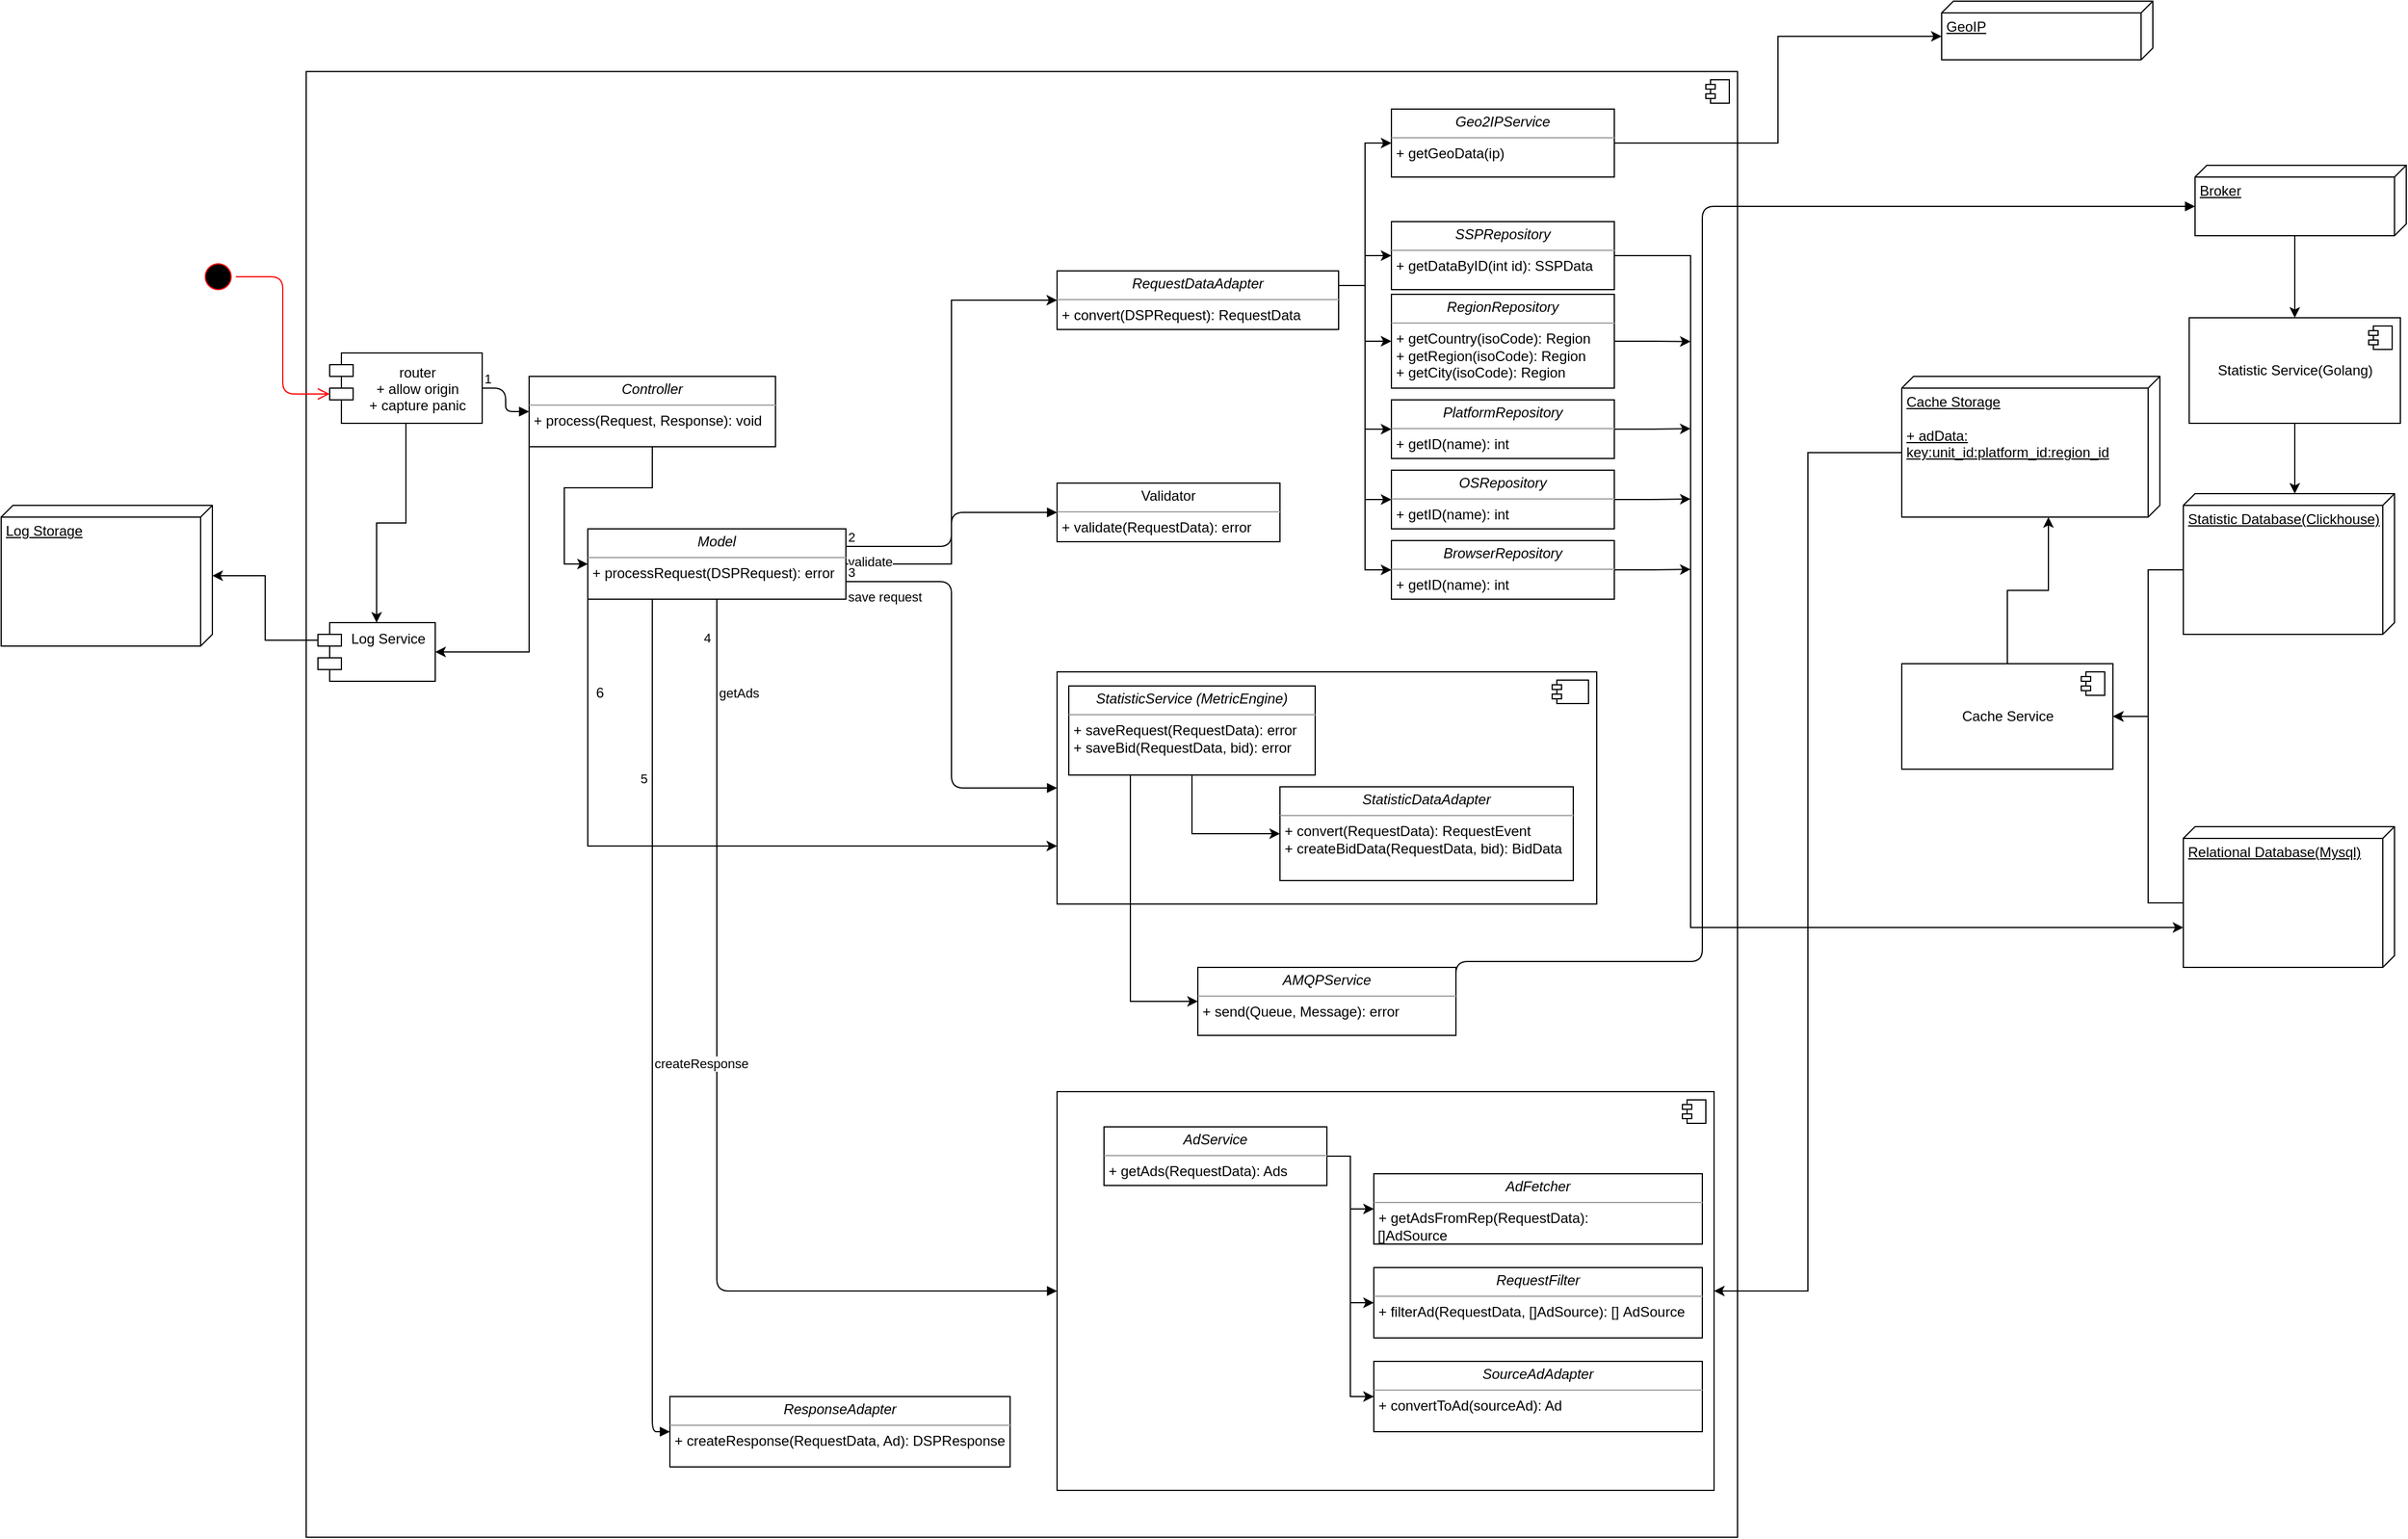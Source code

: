 <mxfile version="13.7.1" type="github">
  <diagram id="_6A_MofZoJqb9-K2ubUA" name="Page-1">
    <mxGraphModel dx="1892" dy="1098" grid="1" gridSize="10" guides="1" tooltips="1" connect="1" arrows="1" fold="1" page="1" pageScale="1" pageWidth="1169" pageHeight="1654" math="0" shadow="0">
      <root>
        <mxCell id="0" />
        <mxCell id="1" parent="0" />
        <mxCell id="Su5M8FXNA-eXvBgqJbmv-3" value="" style="html=1;dropTarget=0;" parent="1" vertex="1">
          <mxGeometry x="270" y="80" width="1220" height="1250" as="geometry" />
        </mxCell>
        <mxCell id="Su5M8FXNA-eXvBgqJbmv-4" value="" style="shape=component;jettyWidth=8;jettyHeight=4;" parent="Su5M8FXNA-eXvBgqJbmv-3" vertex="1">
          <mxGeometry x="1" width="20" height="20" relative="1" as="geometry">
            <mxPoint x="-27" y="7" as="offset" />
          </mxGeometry>
        </mxCell>
        <mxCell id="xfa6XxT6QD6CS2kDUgFH-5" style="edgeStyle=orthogonalEdgeStyle;rounded=0;orthogonalLoop=1;jettySize=auto;html=1;exitX=0.5;exitY=1;exitDx=0;exitDy=0;entryX=0.5;entryY=0;entryDx=0;entryDy=0;" edge="1" parent="1" source="Su5M8FXNA-eXvBgqJbmv-5" target="xfa6XxT6QD6CS2kDUgFH-4">
          <mxGeometry relative="1" as="geometry" />
        </mxCell>
        <mxCell id="Su5M8FXNA-eXvBgqJbmv-5" value="router&#xa;+ allow origin&#xa;+ capture panic" style="shape=module;align=right;spacingLeft=20;align=center;verticalAlign=middle;fontStyle=0;labelPosition=center;verticalLabelPosition=middle;" parent="1" vertex="1">
          <mxGeometry x="290" y="320" width="130" height="60" as="geometry" />
        </mxCell>
        <mxCell id="Su5M8FXNA-eXvBgqJbmv-9" value="&lt;p style=&quot;margin: 0px ; margin-top: 4px ; text-align: center&quot;&gt;Validator&lt;/p&gt;&lt;hr size=&quot;1&quot;&gt;&lt;p style=&quot;margin: 0px ; margin-left: 4px&quot;&gt;&lt;/p&gt;&lt;p style=&quot;margin: 0px ; margin-left: 4px&quot;&gt;+ validate(RequestData): error&lt;br&gt;&lt;br&gt;&lt;/p&gt;" style="verticalAlign=top;align=left;overflow=fill;fontSize=12;fontFamily=Helvetica;html=1;" parent="1" vertex="1">
          <mxGeometry x="910" y="431" width="190" height="50" as="geometry" />
        </mxCell>
        <mxCell id="xfa6XxT6QD6CS2kDUgFH-54" style="edgeStyle=orthogonalEdgeStyle;rounded=0;orthogonalLoop=1;jettySize=auto;html=1;exitX=1;exitY=0.5;exitDx=0;exitDy=0;entryX=0;entryY=0.5;entryDx=0;entryDy=0;" edge="1" parent="1" source="Su5M8FXNA-eXvBgqJbmv-10" target="xfa6XxT6QD6CS2kDUgFH-53">
          <mxGeometry relative="1" as="geometry" />
        </mxCell>
        <mxCell id="xfa6XxT6QD6CS2kDUgFH-71" style="edgeStyle=orthogonalEdgeStyle;rounded=0;orthogonalLoop=1;jettySize=auto;html=1;exitX=0;exitY=1;exitDx=0;exitDy=0;entryX=0;entryY=0.75;entryDx=0;entryDy=0;" edge="1" parent="1" source="Su5M8FXNA-eXvBgqJbmv-10" target="xfa6XxT6QD6CS2kDUgFH-13">
          <mxGeometry relative="1" as="geometry" />
        </mxCell>
        <mxCell id="Su5M8FXNA-eXvBgqJbmv-10" value="&lt;p style=&quot;margin: 0px ; margin-top: 4px ; text-align: center&quot;&gt;&lt;i&gt;Model&lt;/i&gt;&lt;/p&gt;&lt;hr size=&quot;1&quot;&gt;&lt;p style=&quot;margin: 0px ; margin-left: 4px&quot;&gt;+ processRequest(DSPRequest): error&lt;br&gt;&lt;br&gt;&lt;/p&gt;" style="verticalAlign=top;align=left;overflow=fill;fontSize=12;fontFamily=Helvetica;html=1;" parent="1" vertex="1">
          <mxGeometry x="510" y="470" width="220" height="60" as="geometry" />
        </mxCell>
        <mxCell id="Su5M8FXNA-eXvBgqJbmv-11" value="" style="endArrow=block;endFill=1;html=1;edgeStyle=orthogonalEdgeStyle;align=left;verticalAlign=top;" parent="1" source="Su5M8FXNA-eXvBgqJbmv-5" target="xfa6XxT6QD6CS2kDUgFH-7" edge="1">
          <mxGeometry x="-1" relative="1" as="geometry">
            <mxPoint x="470" y="520" as="sourcePoint" />
            <mxPoint x="630" y="520" as="targetPoint" />
          </mxGeometry>
        </mxCell>
        <mxCell id="Su5M8FXNA-eXvBgqJbmv-12" value="1" style="edgeLabel;resizable=0;html=1;align=left;verticalAlign=bottom;" parent="Su5M8FXNA-eXvBgqJbmv-11" connectable="0" vertex="1">
          <mxGeometry x="-1" relative="1" as="geometry" />
        </mxCell>
        <mxCell id="Su5M8FXNA-eXvBgqJbmv-22" value="validate" style="endArrow=block;endFill=1;html=1;edgeStyle=orthogonalEdgeStyle;align=left;verticalAlign=top;exitX=1;exitY=0.25;exitDx=0;exitDy=0;entryX=0;entryY=0.5;entryDx=0;entryDy=0;" parent="1" source="Su5M8FXNA-eXvBgqJbmv-10" target="Su5M8FXNA-eXvBgqJbmv-9" edge="1">
          <mxGeometry x="-1" relative="1" as="geometry">
            <mxPoint x="470" y="560" as="sourcePoint" />
            <mxPoint x="630" y="560" as="targetPoint" />
          </mxGeometry>
        </mxCell>
        <mxCell id="Su5M8FXNA-eXvBgqJbmv-23" value="2" style="edgeLabel;resizable=0;html=1;align=left;verticalAlign=bottom;" parent="Su5M8FXNA-eXvBgqJbmv-22" connectable="0" vertex="1">
          <mxGeometry x="-1" relative="1" as="geometry" />
        </mxCell>
        <mxCell id="Su5M8FXNA-eXvBgqJbmv-25" value="save request" style="endArrow=block;endFill=1;html=1;edgeStyle=orthogonalEdgeStyle;align=left;verticalAlign=top;exitX=1;exitY=0.75;exitDx=0;exitDy=0;entryX=0;entryY=0.5;entryDx=0;entryDy=0;" parent="1" source="Su5M8FXNA-eXvBgqJbmv-10" target="xfa6XxT6QD6CS2kDUgFH-13" edge="1">
          <mxGeometry x="-1" relative="1" as="geometry">
            <mxPoint x="470" y="560" as="sourcePoint" />
            <mxPoint x="890" y="495" as="targetPoint" />
          </mxGeometry>
        </mxCell>
        <mxCell id="Su5M8FXNA-eXvBgqJbmv-26" value="3" style="edgeLabel;resizable=0;html=1;align=left;verticalAlign=bottom;" parent="Su5M8FXNA-eXvBgqJbmv-25" connectable="0" vertex="1">
          <mxGeometry x="-1" relative="1" as="geometry" />
        </mxCell>
        <mxCell id="Su5M8FXNA-eXvBgqJbmv-28" value="getAds" style="endArrow=block;endFill=1;html=1;edgeStyle=orthogonalEdgeStyle;align=left;verticalAlign=top;exitX=0.5;exitY=1;exitDx=0;exitDy=0;entryX=0;entryY=0.5;entryDx=0;entryDy=0;" parent="1" source="Su5M8FXNA-eXvBgqJbmv-10" target="xfa6XxT6QD6CS2kDUgFH-22" edge="1">
          <mxGeometry x="-0.848" relative="1" as="geometry">
            <mxPoint x="470" y="560" as="sourcePoint" />
            <mxPoint x="730" y="674.5" as="targetPoint" />
            <mxPoint as="offset" />
          </mxGeometry>
        </mxCell>
        <mxCell id="Su5M8FXNA-eXvBgqJbmv-29" value="4" style="edgeLabel;resizable=0;html=1;align=left;verticalAlign=bottom;" parent="Su5M8FXNA-eXvBgqJbmv-28" connectable="0" vertex="1">
          <mxGeometry x="-1" relative="1" as="geometry">
            <mxPoint x="-13" y="41" as="offset" />
          </mxGeometry>
        </mxCell>
        <mxCell id="Su5M8FXNA-eXvBgqJbmv-30" value="&lt;p style=&quot;margin: 0px ; margin-top: 4px ; text-align: center&quot;&gt;&lt;i&gt;ResponseAdapter&lt;/i&gt;&lt;/p&gt;&lt;hr size=&quot;1&quot;&gt;&lt;p style=&quot;margin: 0px ; margin-left: 4px&quot;&gt;+ createResponse(RequestData, Ad): DSPResponse&lt;br&gt;&lt;/p&gt;" style="verticalAlign=top;align=left;overflow=fill;fontSize=12;fontFamily=Helvetica;html=1;" parent="1" vertex="1">
          <mxGeometry x="580" y="1210" width="290" height="60" as="geometry" />
        </mxCell>
        <mxCell id="Su5M8FXNA-eXvBgqJbmv-31" value="createResponse" style="endArrow=block;endFill=1;html=1;edgeStyle=orthogonalEdgeStyle;align=left;verticalAlign=top;exitX=0.25;exitY=1;exitDx=0;exitDy=0;entryX=0;entryY=0.5;entryDx=0;entryDy=0;" parent="1" source="Su5M8FXNA-eXvBgqJbmv-10" target="Su5M8FXNA-eXvBgqJbmv-30" edge="1">
          <mxGeometry x="0.055" relative="1" as="geometry">
            <mxPoint x="480" y="560" as="sourcePoint" />
            <mxPoint x="640" y="560" as="targetPoint" />
            <mxPoint as="offset" />
          </mxGeometry>
        </mxCell>
        <mxCell id="Su5M8FXNA-eXvBgqJbmv-32" value="5" style="edgeLabel;resizable=0;html=1;align=left;verticalAlign=bottom;" parent="Su5M8FXNA-eXvBgqJbmv-31" connectable="0" vertex="1">
          <mxGeometry x="-1" relative="1" as="geometry">
            <mxPoint x="-12.5" y="161" as="offset" />
          </mxGeometry>
        </mxCell>
        <mxCell id="Su5M8FXNA-eXvBgqJbmv-40" style="edgeStyle=orthogonalEdgeStyle;rounded=0;orthogonalLoop=1;jettySize=auto;html=1;exitX=0;exitY=0;exitDx=60;exitDy=95;exitPerimeter=0;entryX=0.5;entryY=0;entryDx=0;entryDy=0;" parent="1" source="Su5M8FXNA-eXvBgqJbmv-33" target="Su5M8FXNA-eXvBgqJbmv-34" edge="1">
          <mxGeometry relative="1" as="geometry" />
        </mxCell>
        <mxCell id="Su5M8FXNA-eXvBgqJbmv-33" value="Broker" style="verticalAlign=top;align=left;spacingTop=8;spacingLeft=2;spacingRight=12;shape=cube;size=10;direction=south;fontStyle=4;html=1;" parent="1" vertex="1">
          <mxGeometry x="1880" y="160" width="180" height="60" as="geometry" />
        </mxCell>
        <mxCell id="Su5M8FXNA-eXvBgqJbmv-42" style="edgeStyle=orthogonalEdgeStyle;rounded=0;orthogonalLoop=1;jettySize=auto;html=1;exitX=0.5;exitY=1;exitDx=0;exitDy=0;entryX=0;entryY=0;entryDx=0;entryDy=85;entryPerimeter=0;" parent="1" source="Su5M8FXNA-eXvBgqJbmv-34" target="Su5M8FXNA-eXvBgqJbmv-41" edge="1">
          <mxGeometry relative="1" as="geometry" />
        </mxCell>
        <mxCell id="Su5M8FXNA-eXvBgqJbmv-34" value="Statistic Service(Golang)" style="html=1;dropTarget=0;" parent="1" vertex="1">
          <mxGeometry x="1875" y="290" width="180" height="90" as="geometry" />
        </mxCell>
        <mxCell id="Su5M8FXNA-eXvBgqJbmv-35" value="" style="shape=component;jettyWidth=8;jettyHeight=4;" parent="Su5M8FXNA-eXvBgqJbmv-34" vertex="1">
          <mxGeometry x="1" width="20" height="20" relative="1" as="geometry">
            <mxPoint x="-27" y="7" as="offset" />
          </mxGeometry>
        </mxCell>
        <mxCell id="Su5M8FXNA-eXvBgqJbmv-36" value="" style="endArrow=block;endFill=1;html=1;edgeStyle=orthogonalEdgeStyle;align=left;verticalAlign=top;entryX=0;entryY=0;entryDx=35;entryDy=180;entryPerimeter=0;exitX=1;exitY=0.5;exitDx=0;exitDy=0;" parent="1" source="xfa6XxT6QD6CS2kDUgFH-17" target="Su5M8FXNA-eXvBgqJbmv-33" edge="1">
          <mxGeometry x="-1" relative="1" as="geometry">
            <mxPoint x="1260" y="280" as="sourcePoint" />
            <mxPoint x="1080" y="120" as="targetPoint" />
            <Array as="points">
              <mxPoint x="1250" y="839" />
              <mxPoint x="1460" y="839" />
              <mxPoint x="1460" y="195" />
            </Array>
          </mxGeometry>
        </mxCell>
        <mxCell id="Su5M8FXNA-eXvBgqJbmv-49" style="edgeStyle=orthogonalEdgeStyle;rounded=0;orthogonalLoop=1;jettySize=auto;html=1;exitX=0;exitY=0;exitDx=65;exitDy=180;exitPerimeter=0;entryX=1;entryY=0.5;entryDx=0;entryDy=0;" parent="1" source="Su5M8FXNA-eXvBgqJbmv-41" target="Su5M8FXNA-eXvBgqJbmv-44" edge="1">
          <mxGeometry relative="1" as="geometry" />
        </mxCell>
        <mxCell id="Su5M8FXNA-eXvBgqJbmv-41" value="Statistic Database(Clickhouse)" style="verticalAlign=top;align=left;spacingTop=8;spacingLeft=2;spacingRight=12;shape=cube;size=10;direction=south;fontStyle=4;html=1;" parent="1" vertex="1">
          <mxGeometry x="1870" y="440" width="180" height="120" as="geometry" />
        </mxCell>
        <mxCell id="Su5M8FXNA-eXvBgqJbmv-50" style="edgeStyle=orthogonalEdgeStyle;rounded=0;orthogonalLoop=1;jettySize=auto;html=1;exitX=0.5;exitY=0;exitDx=0;exitDy=0;entryX=0;entryY=0;entryDx=120;entryDy=95;entryPerimeter=0;" parent="1" source="Su5M8FXNA-eXvBgqJbmv-44" target="Su5M8FXNA-eXvBgqJbmv-46" edge="1">
          <mxGeometry relative="1" as="geometry" />
        </mxCell>
        <mxCell id="Su5M8FXNA-eXvBgqJbmv-44" value="Cache Service" style="html=1;dropTarget=0;" parent="1" vertex="1">
          <mxGeometry x="1630" y="585" width="180" height="90" as="geometry" />
        </mxCell>
        <mxCell id="Su5M8FXNA-eXvBgqJbmv-45" value="" style="shape=component;jettyWidth=8;jettyHeight=4;" parent="Su5M8FXNA-eXvBgqJbmv-44" vertex="1">
          <mxGeometry x="1" width="20" height="20" relative="1" as="geometry">
            <mxPoint x="-27" y="7" as="offset" />
          </mxGeometry>
        </mxCell>
        <mxCell id="xfa6XxT6QD6CS2kDUgFH-25" style="edgeStyle=orthogonalEdgeStyle;rounded=0;orthogonalLoop=1;jettySize=auto;html=1;exitX=0;exitY=0;exitDx=65;exitDy=180;exitPerimeter=0;entryX=1;entryY=0.5;entryDx=0;entryDy=0;" edge="1" parent="1" source="Su5M8FXNA-eXvBgqJbmv-46" target="xfa6XxT6QD6CS2kDUgFH-22">
          <mxGeometry relative="1" as="geometry" />
        </mxCell>
        <mxCell id="Su5M8FXNA-eXvBgqJbmv-46" value="Cache Storage&lt;br&gt;&lt;br&gt;+ adData:&lt;br&gt;key:unit_id:platform_id:region_id" style="verticalAlign=top;align=left;spacingTop=8;spacingLeft=2;spacingRight=12;shape=cube;size=10;direction=south;fontStyle=4;html=1;" parent="1" vertex="1">
          <mxGeometry x="1630" y="340" width="220" height="120" as="geometry" />
        </mxCell>
        <mxCell id="Su5M8FXNA-eXvBgqJbmv-48" style="edgeStyle=orthogonalEdgeStyle;rounded=0;orthogonalLoop=1;jettySize=auto;html=1;exitX=0;exitY=0;exitDx=65;exitDy=180;exitPerimeter=0;entryX=1;entryY=0.5;entryDx=0;entryDy=0;" parent="1" source="Su5M8FXNA-eXvBgqJbmv-47" target="Su5M8FXNA-eXvBgqJbmv-44" edge="1">
          <mxGeometry relative="1" as="geometry" />
        </mxCell>
        <mxCell id="Su5M8FXNA-eXvBgqJbmv-47" value="Relational Database(Mysql)" style="verticalAlign=top;align=left;spacingTop=8;spacingLeft=2;spacingRight=12;shape=cube;size=10;direction=south;fontStyle=4;html=1;" parent="1" vertex="1">
          <mxGeometry x="1870" y="724" width="180" height="120" as="geometry" />
        </mxCell>
        <mxCell id="xfa6XxT6QD6CS2kDUgFH-1" value="Log Storage" style="verticalAlign=top;align=left;spacingTop=8;spacingLeft=2;spacingRight=12;shape=cube;size=10;direction=south;fontStyle=4;html=1;" vertex="1" parent="1">
          <mxGeometry x="10" y="450" width="180" height="120" as="geometry" />
        </mxCell>
        <mxCell id="xfa6XxT6QD6CS2kDUgFH-6" style="edgeStyle=orthogonalEdgeStyle;rounded=0;orthogonalLoop=1;jettySize=auto;html=1;exitX=0;exitY=0;exitDx=0;exitDy=15;exitPerimeter=0;" edge="1" parent="1" source="xfa6XxT6QD6CS2kDUgFH-4" target="xfa6XxT6QD6CS2kDUgFH-1">
          <mxGeometry relative="1" as="geometry" />
        </mxCell>
        <mxCell id="xfa6XxT6QD6CS2kDUgFH-4" value="Log Service" style="shape=module;align=left;spacingLeft=20;align=center;verticalAlign=top;" vertex="1" parent="1">
          <mxGeometry x="280" y="550" width="100" height="50" as="geometry" />
        </mxCell>
        <mxCell id="xfa6XxT6QD6CS2kDUgFH-9" style="edgeStyle=orthogonalEdgeStyle;rounded=0;orthogonalLoop=1;jettySize=auto;html=1;exitX=0.5;exitY=1;exitDx=0;exitDy=0;entryX=0;entryY=0.5;entryDx=0;entryDy=0;" edge="1" parent="1" source="xfa6XxT6QD6CS2kDUgFH-7" target="Su5M8FXNA-eXvBgqJbmv-10">
          <mxGeometry relative="1" as="geometry" />
        </mxCell>
        <mxCell id="xfa6XxT6QD6CS2kDUgFH-10" style="edgeStyle=orthogonalEdgeStyle;rounded=0;orthogonalLoop=1;jettySize=auto;html=1;exitX=0;exitY=1;exitDx=0;exitDy=0;entryX=1;entryY=0.5;entryDx=0;entryDy=0;" edge="1" parent="1" source="xfa6XxT6QD6CS2kDUgFH-7" target="xfa6XxT6QD6CS2kDUgFH-4">
          <mxGeometry relative="1" as="geometry" />
        </mxCell>
        <mxCell id="xfa6XxT6QD6CS2kDUgFH-7" value="&lt;p style=&quot;margin: 0px ; margin-top: 4px ; text-align: center&quot;&gt;&lt;i&gt;Controller&lt;/i&gt;&lt;/p&gt;&lt;hr size=&quot;1&quot;&gt;&lt;p style=&quot;margin: 0px ; margin-left: 4px&quot;&gt;+ process(Request, Response): void&lt;br&gt;&lt;/p&gt;" style="verticalAlign=top;align=left;overflow=fill;fontSize=12;fontFamily=Helvetica;html=1;" vertex="1" parent="1">
          <mxGeometry x="460" y="340" width="210" height="60" as="geometry" />
        </mxCell>
        <mxCell id="xfa6XxT6QD6CS2kDUgFH-13" value="" style="html=1;dropTarget=0;align=center;" vertex="1" parent="1">
          <mxGeometry x="910" y="592" width="460" height="198" as="geometry" />
        </mxCell>
        <mxCell id="xfa6XxT6QD6CS2kDUgFH-14" value="" style="shape=component;jettyWidth=8;jettyHeight=4;" vertex="1" parent="xfa6XxT6QD6CS2kDUgFH-13">
          <mxGeometry x="1" width="31" height="20" relative="1" as="geometry">
            <mxPoint x="-38" y="7" as="offset" />
          </mxGeometry>
        </mxCell>
        <mxCell id="xfa6XxT6QD6CS2kDUgFH-19" style="edgeStyle=orthogonalEdgeStyle;rounded=0;orthogonalLoop=1;jettySize=auto;html=1;exitX=0.5;exitY=1;exitDx=0;exitDy=0;entryX=0;entryY=0.5;entryDx=0;entryDy=0;" edge="1" parent="1" source="xfa6XxT6QD6CS2kDUgFH-15" target="xfa6XxT6QD6CS2kDUgFH-16">
          <mxGeometry relative="1" as="geometry" />
        </mxCell>
        <mxCell id="xfa6XxT6QD6CS2kDUgFH-20" style="edgeStyle=orthogonalEdgeStyle;rounded=0;orthogonalLoop=1;jettySize=auto;html=1;exitX=0.25;exitY=1;exitDx=0;exitDy=0;entryX=0;entryY=0.5;entryDx=0;entryDy=0;" edge="1" parent="1" source="xfa6XxT6QD6CS2kDUgFH-15" target="xfa6XxT6QD6CS2kDUgFH-17">
          <mxGeometry relative="1" as="geometry" />
        </mxCell>
        <mxCell id="xfa6XxT6QD6CS2kDUgFH-15" value="&lt;p style=&quot;margin: 4px 0px 0px ; text-align: center&quot;&gt;&lt;i&gt;StatisticService (MetricEngine)&lt;/i&gt;&lt;/p&gt;&lt;hr size=&quot;1&quot;&gt;&lt;p style=&quot;margin: 0px 0px 0px 4px&quot;&gt;&lt;/p&gt;&lt;p style=&quot;margin: 0px 0px 0px 4px&quot;&gt;+ saveRequest(RequestData): error&lt;br&gt;&lt;/p&gt;&lt;p style=&quot;margin: 0px 0px 0px 4px&quot;&gt;+ saveBid(RequestData, bid): error&lt;/p&gt;" style="verticalAlign=top;align=left;overflow=fill;fontSize=12;fontFamily=Helvetica;html=1;" vertex="1" parent="1">
          <mxGeometry x="920" y="604" width="210" height="76" as="geometry" />
        </mxCell>
        <mxCell id="xfa6XxT6QD6CS2kDUgFH-16" value="&lt;p style=&quot;margin: 0px ; margin-top: 4px ; text-align: center&quot;&gt;&lt;i&gt;StatisticDataAdapter&lt;/i&gt;&lt;/p&gt;&lt;hr size=&quot;1&quot;&gt;&lt;p style=&quot;margin: 0px ; margin-left: 4px&quot;&gt;&lt;span&gt;+ convert(&lt;/span&gt;RequestData&lt;span&gt;): RequestEvent&lt;/span&gt;&lt;br&gt;&lt;/p&gt;&lt;p style=&quot;margin: 0px ; margin-left: 4px&quot;&gt;+ createBidData(RequestData, bid): BidData&lt;/p&gt;" style="verticalAlign=top;align=left;overflow=fill;fontSize=12;fontFamily=Helvetica;html=1;" vertex="1" parent="1">
          <mxGeometry x="1100" y="690" width="250" height="80" as="geometry" />
        </mxCell>
        <mxCell id="xfa6XxT6QD6CS2kDUgFH-17" value="&lt;p style=&quot;margin: 0px ; margin-top: 4px ; text-align: center&quot;&gt;&lt;i&gt;AMQPService&lt;/i&gt;&lt;/p&gt;&lt;hr size=&quot;1&quot;&gt;&lt;p style=&quot;margin: 0px ; margin-left: 4px&quot;&gt;+ send(Queue, Message): error&lt;br&gt;&lt;/p&gt;" style="verticalAlign=top;align=left;overflow=fill;fontSize=12;fontFamily=Helvetica;html=1;" vertex="1" parent="1">
          <mxGeometry x="1030" y="844" width="220" height="58" as="geometry" />
        </mxCell>
        <mxCell id="xfa6XxT6QD6CS2kDUgFH-22" value="" style="html=1;dropTarget=0;align=right;" vertex="1" parent="1">
          <mxGeometry x="910" y="950" width="560" height="340" as="geometry" />
        </mxCell>
        <mxCell id="xfa6XxT6QD6CS2kDUgFH-23" value="" style="shape=component;jettyWidth=8;jettyHeight=4;" vertex="1" parent="xfa6XxT6QD6CS2kDUgFH-22">
          <mxGeometry x="1" width="20" height="20" relative="1" as="geometry">
            <mxPoint x="-27" y="7" as="offset" />
          </mxGeometry>
        </mxCell>
        <mxCell id="xfa6XxT6QD6CS2kDUgFH-68" style="edgeStyle=orthogonalEdgeStyle;rounded=0;orthogonalLoop=1;jettySize=auto;html=1;exitX=1;exitY=0.5;exitDx=0;exitDy=0;entryX=0;entryY=0.5;entryDx=0;entryDy=0;" edge="1" parent="1" source="xfa6XxT6QD6CS2kDUgFH-24" target="xfa6XxT6QD6CS2kDUgFH-26">
          <mxGeometry relative="1" as="geometry" />
        </mxCell>
        <mxCell id="xfa6XxT6QD6CS2kDUgFH-69" style="edgeStyle=orthogonalEdgeStyle;rounded=0;orthogonalLoop=1;jettySize=auto;html=1;exitX=1;exitY=0.5;exitDx=0;exitDy=0;entryX=0;entryY=0.5;entryDx=0;entryDy=0;" edge="1" parent="1" source="xfa6XxT6QD6CS2kDUgFH-24" target="xfa6XxT6QD6CS2kDUgFH-32">
          <mxGeometry relative="1" as="geometry" />
        </mxCell>
        <mxCell id="xfa6XxT6QD6CS2kDUgFH-70" style="edgeStyle=orthogonalEdgeStyle;rounded=0;orthogonalLoop=1;jettySize=auto;html=1;exitX=1;exitY=0.5;exitDx=0;exitDy=0;entryX=0;entryY=0.5;entryDx=0;entryDy=0;" edge="1" parent="1" source="xfa6XxT6QD6CS2kDUgFH-24" target="xfa6XxT6QD6CS2kDUgFH-67">
          <mxGeometry relative="1" as="geometry" />
        </mxCell>
        <mxCell id="xfa6XxT6QD6CS2kDUgFH-24" value="&lt;p style=&quot;margin: 0px ; margin-top: 4px ; text-align: center&quot;&gt;&lt;i&gt;AdService&lt;/i&gt;&lt;/p&gt;&lt;hr size=&quot;1&quot;&gt;&lt;p style=&quot;margin: 0px ; margin-left: 4px&quot;&gt;+ getAds(RequestData): Ads&lt;br&gt;&lt;/p&gt;" style="verticalAlign=top;align=left;overflow=fill;fontSize=12;fontFamily=Helvetica;html=1;" vertex="1" parent="1">
          <mxGeometry x="950" y="980" width="190" height="50" as="geometry" />
        </mxCell>
        <mxCell id="xfa6XxT6QD6CS2kDUgFH-26" value="&lt;p style=&quot;margin: 0px ; margin-top: 4px ; text-align: center&quot;&gt;&lt;i&gt;AdFetcher&lt;/i&gt;&lt;/p&gt;&lt;hr size=&quot;1&quot;&gt;&lt;p style=&quot;margin: 0px ; margin-left: 4px&quot;&gt;+ getAdsFromRep(RequestData):&amp;nbsp;&lt;/p&gt;&amp;nbsp;[]AdSource" style="verticalAlign=top;align=left;overflow=fill;fontSize=12;fontFamily=Helvetica;html=1;" vertex="1" parent="1">
          <mxGeometry x="1180" y="1020" width="280" height="60" as="geometry" />
        </mxCell>
        <mxCell id="xfa6XxT6QD6CS2kDUgFH-61" style="edgeStyle=orthogonalEdgeStyle;rounded=0;orthogonalLoop=1;jettySize=auto;html=1;exitX=1;exitY=0.5;exitDx=0;exitDy=0;" edge="1" parent="1" source="xfa6XxT6QD6CS2kDUgFH-28">
          <mxGeometry relative="1" as="geometry">
            <mxPoint x="1870" y="810" as="targetPoint" />
            <Array as="points">
              <mxPoint x="1450" y="237" />
              <mxPoint x="1450" y="810" />
              <mxPoint x="1870" y="810" />
            </Array>
          </mxGeometry>
        </mxCell>
        <mxCell id="xfa6XxT6QD6CS2kDUgFH-28" value="&lt;p style=&quot;margin: 0px ; margin-top: 4px ; text-align: center&quot;&gt;&lt;i&gt;SSPRepository&lt;/i&gt;&lt;/p&gt;&lt;hr size=&quot;1&quot;&gt;&lt;p style=&quot;margin: 0px ; margin-left: 4px&quot;&gt;+ getDataByID(int id): SSPData&lt;br&gt;&lt;/p&gt;" style="verticalAlign=top;align=left;overflow=fill;fontSize=12;fontFamily=Helvetica;html=1;" vertex="1" parent="1">
          <mxGeometry x="1195" y="208" width="190" height="58" as="geometry" />
        </mxCell>
        <mxCell id="xfa6XxT6QD6CS2kDUgFH-32" value="&lt;p style=&quot;margin: 0px ; margin-top: 4px ; text-align: center&quot;&gt;&lt;i&gt;RequestFilter&lt;/i&gt;&lt;/p&gt;&lt;hr size=&quot;1&quot;&gt;&lt;p style=&quot;margin: 0px ; margin-left: 4px&quot;&gt;+ filterAd(RequestData, []AdSource): []&amp;nbsp;AdSource&lt;br&gt;&lt;br&gt;&lt;/p&gt;" style="verticalAlign=top;align=left;overflow=fill;fontSize=12;fontFamily=Helvetica;html=1;" vertex="1" parent="1">
          <mxGeometry x="1180" y="1100" width="280" height="60" as="geometry" />
        </mxCell>
        <mxCell id="xfa6XxT6QD6CS2kDUgFH-38" style="edgeStyle=orthogonalEdgeStyle;rounded=0;orthogonalLoop=1;jettySize=auto;html=1;exitX=1;exitY=0.5;exitDx=0;exitDy=0;entryX=0;entryY=0;entryDx=30;entryDy=180;entryPerimeter=0;" edge="1" parent="1" source="xfa6XxT6QD6CS2kDUgFH-34" target="xfa6XxT6QD6CS2kDUgFH-35">
          <mxGeometry relative="1" as="geometry" />
        </mxCell>
        <mxCell id="xfa6XxT6QD6CS2kDUgFH-34" value="&lt;p style=&quot;margin: 0px ; margin-top: 4px ; text-align: center&quot;&gt;&lt;i&gt;Geo2IPService&lt;/i&gt;&lt;/p&gt;&lt;hr size=&quot;1&quot;&gt;&lt;p style=&quot;margin: 0px ; margin-left: 4px&quot;&gt;+ getGeoData(ip)&lt;/p&gt;" style="verticalAlign=top;align=left;overflow=fill;fontSize=12;fontFamily=Helvetica;html=1;" vertex="1" parent="1">
          <mxGeometry x="1195" y="112" width="190" height="58" as="geometry" />
        </mxCell>
        <mxCell id="xfa6XxT6QD6CS2kDUgFH-35" value="GeoIP" style="verticalAlign=top;align=left;spacingTop=8;spacingLeft=2;spacingRight=12;shape=cube;size=10;direction=south;fontStyle=4;html=1;" vertex="1" parent="1">
          <mxGeometry x="1664" y="20" width="180" height="50" as="geometry" />
        </mxCell>
        <mxCell id="xfa6XxT6QD6CS2kDUgFH-42" value="" style="ellipse;html=1;shape=startState;fillColor=#000000;strokeColor=#ff0000;align=right;" vertex="1" parent="1">
          <mxGeometry x="180" y="240" width="30" height="30" as="geometry" />
        </mxCell>
        <mxCell id="xfa6XxT6QD6CS2kDUgFH-43" value="" style="edgeStyle=orthogonalEdgeStyle;html=1;verticalAlign=bottom;endArrow=open;endSize=8;strokeColor=#ff0000;entryX=0;entryY=0;entryDx=0;entryDy=35;entryPerimeter=0;" edge="1" source="xfa6XxT6QD6CS2kDUgFH-42" parent="1" target="Su5M8FXNA-eXvBgqJbmv-5">
          <mxGeometry relative="1" as="geometry">
            <mxPoint x="195" y="330" as="targetPoint" />
          </mxGeometry>
        </mxCell>
        <mxCell id="xfa6XxT6QD6CS2kDUgFH-62" style="edgeStyle=orthogonalEdgeStyle;rounded=0;orthogonalLoop=1;jettySize=auto;html=1;exitX=1;exitY=0.5;exitDx=0;exitDy=0;" edge="1" parent="1" source="xfa6XxT6QD6CS2kDUgFH-44">
          <mxGeometry relative="1" as="geometry">
            <mxPoint x="1450" y="310.286" as="targetPoint" />
          </mxGeometry>
        </mxCell>
        <mxCell id="xfa6XxT6QD6CS2kDUgFH-44" value="&lt;p style=&quot;margin: 0px ; margin-top: 4px ; text-align: center&quot;&gt;&lt;i&gt;RegionRepository&lt;/i&gt;&lt;/p&gt;&lt;hr size=&quot;1&quot;&gt;&lt;p style=&quot;margin: 0px ; margin-left: 4px&quot;&gt;&lt;/p&gt;&lt;p style=&quot;margin: 0px ; margin-left: 4px&quot;&gt;+ getCountry(isoCode): Region&lt;br&gt;+ getRegion(isoCode): Region&lt;/p&gt;&lt;p style=&quot;margin: 0px ; margin-left: 4px&quot;&gt;+ getCity(isoCode): Region&lt;/p&gt;" style="verticalAlign=top;align=left;overflow=fill;fontSize=12;fontFamily=Helvetica;html=1;" vertex="1" parent="1">
          <mxGeometry x="1195" y="270" width="190" height="80" as="geometry" />
        </mxCell>
        <mxCell id="xfa6XxT6QD6CS2kDUgFH-63" style="edgeStyle=orthogonalEdgeStyle;rounded=0;orthogonalLoop=1;jettySize=auto;html=1;exitX=1;exitY=0.5;exitDx=0;exitDy=0;" edge="1" parent="1" source="xfa6XxT6QD6CS2kDUgFH-46">
          <mxGeometry relative="1" as="geometry">
            <mxPoint x="1450" y="384.571" as="targetPoint" />
          </mxGeometry>
        </mxCell>
        <mxCell id="xfa6XxT6QD6CS2kDUgFH-46" value="&lt;p style=&quot;margin: 0px ; margin-top: 4px ; text-align: center&quot;&gt;&lt;i&gt;PlatformRepository&lt;/i&gt;&lt;/p&gt;&lt;hr size=&quot;1&quot;&gt;&lt;p style=&quot;margin: 0px ; margin-left: 4px&quot;&gt;+ getID(name): int&lt;br&gt;&lt;/p&gt;" style="verticalAlign=top;align=left;overflow=fill;fontSize=12;fontFamily=Helvetica;html=1;" vertex="1" parent="1">
          <mxGeometry x="1195" y="360" width="190" height="50" as="geometry" />
        </mxCell>
        <mxCell id="xfa6XxT6QD6CS2kDUgFH-64" style="edgeStyle=orthogonalEdgeStyle;rounded=0;orthogonalLoop=1;jettySize=auto;html=1;exitX=1;exitY=0.5;exitDx=0;exitDy=0;" edge="1" parent="1" source="xfa6XxT6QD6CS2kDUgFH-47">
          <mxGeometry relative="1" as="geometry">
            <mxPoint x="1450" y="444.571" as="targetPoint" />
          </mxGeometry>
        </mxCell>
        <mxCell id="xfa6XxT6QD6CS2kDUgFH-47" value="&lt;p style=&quot;margin: 0px ; margin-top: 4px ; text-align: center&quot;&gt;&lt;i&gt;OSRepository&lt;/i&gt;&lt;/p&gt;&lt;hr size=&quot;1&quot;&gt;&lt;p style=&quot;margin: 0px ; margin-left: 4px&quot;&gt;&lt;/p&gt;&lt;p style=&quot;margin: 0px ; margin-left: 4px&quot;&gt;+ getID(name): int&lt;br&gt;&lt;/p&gt;" style="verticalAlign=top;align=left;overflow=fill;fontSize=12;fontFamily=Helvetica;html=1;" vertex="1" parent="1">
          <mxGeometry x="1195" y="420" width="190" height="50" as="geometry" />
        </mxCell>
        <mxCell id="xfa6XxT6QD6CS2kDUgFH-65" style="edgeStyle=orthogonalEdgeStyle;rounded=0;orthogonalLoop=1;jettySize=auto;html=1;exitX=1;exitY=0.5;exitDx=0;exitDy=0;" edge="1" parent="1" source="xfa6XxT6QD6CS2kDUgFH-49">
          <mxGeometry relative="1" as="geometry">
            <mxPoint x="1450" y="504.571" as="targetPoint" />
          </mxGeometry>
        </mxCell>
        <mxCell id="xfa6XxT6QD6CS2kDUgFH-49" value="&lt;p style=&quot;margin: 0px ; margin-top: 4px ; text-align: center&quot;&gt;&lt;i&gt;BrowserRepository&lt;/i&gt;&lt;/p&gt;&lt;hr size=&quot;1&quot;&gt;&lt;p style=&quot;margin: 0px ; margin-left: 4px&quot;&gt;+ getID(name): int&lt;/p&gt;" style="verticalAlign=top;align=left;overflow=fill;fontSize=12;fontFamily=Helvetica;html=1;" vertex="1" parent="1">
          <mxGeometry x="1195" y="480" width="190" height="50" as="geometry" />
        </mxCell>
        <mxCell id="xfa6XxT6QD6CS2kDUgFH-55" style="edgeStyle=orthogonalEdgeStyle;rounded=0;orthogonalLoop=1;jettySize=auto;html=1;exitX=1;exitY=0.25;exitDx=0;exitDy=0;" edge="1" parent="1" source="xfa6XxT6QD6CS2kDUgFH-53" target="xfa6XxT6QD6CS2kDUgFH-28">
          <mxGeometry relative="1" as="geometry" />
        </mxCell>
        <mxCell id="xfa6XxT6QD6CS2kDUgFH-56" style="edgeStyle=orthogonalEdgeStyle;rounded=0;orthogonalLoop=1;jettySize=auto;html=1;exitX=1;exitY=0.25;exitDx=0;exitDy=0;entryX=0;entryY=0.5;entryDx=0;entryDy=0;" edge="1" parent="1" source="xfa6XxT6QD6CS2kDUgFH-53" target="xfa6XxT6QD6CS2kDUgFH-44">
          <mxGeometry relative="1" as="geometry" />
        </mxCell>
        <mxCell id="xfa6XxT6QD6CS2kDUgFH-57" style="edgeStyle=orthogonalEdgeStyle;rounded=0;orthogonalLoop=1;jettySize=auto;html=1;exitX=1;exitY=0.25;exitDx=0;exitDy=0;entryX=0;entryY=0.5;entryDx=0;entryDy=0;" edge="1" parent="1" source="xfa6XxT6QD6CS2kDUgFH-53" target="xfa6XxT6QD6CS2kDUgFH-46">
          <mxGeometry relative="1" as="geometry" />
        </mxCell>
        <mxCell id="xfa6XxT6QD6CS2kDUgFH-58" style="edgeStyle=orthogonalEdgeStyle;rounded=0;orthogonalLoop=1;jettySize=auto;html=1;exitX=1;exitY=0.25;exitDx=0;exitDy=0;entryX=0;entryY=0.5;entryDx=0;entryDy=0;" edge="1" parent="1" source="xfa6XxT6QD6CS2kDUgFH-53" target="xfa6XxT6QD6CS2kDUgFH-47">
          <mxGeometry relative="1" as="geometry" />
        </mxCell>
        <mxCell id="xfa6XxT6QD6CS2kDUgFH-59" style="edgeStyle=orthogonalEdgeStyle;rounded=0;orthogonalLoop=1;jettySize=auto;html=1;exitX=1;exitY=0.25;exitDx=0;exitDy=0;entryX=0;entryY=0.5;entryDx=0;entryDy=0;" edge="1" parent="1" source="xfa6XxT6QD6CS2kDUgFH-53" target="xfa6XxT6QD6CS2kDUgFH-49">
          <mxGeometry relative="1" as="geometry" />
        </mxCell>
        <mxCell id="xfa6XxT6QD6CS2kDUgFH-60" style="edgeStyle=orthogonalEdgeStyle;rounded=0;orthogonalLoop=1;jettySize=auto;html=1;exitX=1;exitY=0.25;exitDx=0;exitDy=0;entryX=0;entryY=0.5;entryDx=0;entryDy=0;" edge="1" parent="1" source="xfa6XxT6QD6CS2kDUgFH-53" target="xfa6XxT6QD6CS2kDUgFH-34">
          <mxGeometry relative="1" as="geometry" />
        </mxCell>
        <mxCell id="xfa6XxT6QD6CS2kDUgFH-53" value="&lt;p style=&quot;margin: 0px ; margin-top: 4px ; text-align: center&quot;&gt;&lt;i&gt;RequestDataAdapter&lt;/i&gt;&lt;/p&gt;&lt;hr size=&quot;1&quot;&gt;&lt;p style=&quot;margin: 0px ; margin-left: 4px&quot;&gt;+ convert(DSPRequest): RequestData&lt;br&gt;&lt;/p&gt;" style="verticalAlign=top;align=left;overflow=fill;fontSize=12;fontFamily=Helvetica;html=1;" vertex="1" parent="1">
          <mxGeometry x="910" y="250" width="240" height="50" as="geometry" />
        </mxCell>
        <mxCell id="xfa6XxT6QD6CS2kDUgFH-67" value="&lt;p style=&quot;margin: 0px ; margin-top: 4px ; text-align: center&quot;&gt;&lt;i&gt;SourceAdAdapter&lt;/i&gt;&lt;/p&gt;&lt;hr size=&quot;1&quot;&gt;&lt;p style=&quot;margin: 0px ; margin-left: 4px&quot;&gt;+ convertToAd(sourceAd): Ad&lt;/p&gt;" style="verticalAlign=top;align=left;overflow=fill;fontSize=12;fontFamily=Helvetica;html=1;" vertex="1" parent="1">
          <mxGeometry x="1180" y="1180" width="280" height="60" as="geometry" />
        </mxCell>
        <mxCell id="xfa6XxT6QD6CS2kDUgFH-72" value="6" style="text;html=1;resizable=0;autosize=1;align=center;verticalAlign=middle;points=[];fillColor=none;strokeColor=none;rounded=0;" vertex="1" parent="1">
          <mxGeometry x="510" y="600" width="20" height="20" as="geometry" />
        </mxCell>
      </root>
    </mxGraphModel>
  </diagram>
</mxfile>
